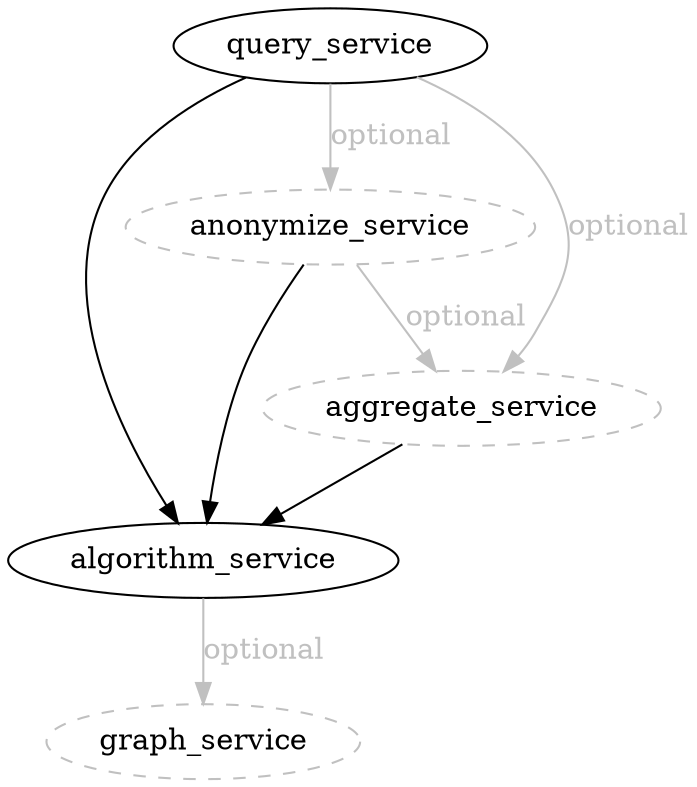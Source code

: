 digraph G {
  query_service -> algorithm_service ;
  query_service -> anonymize_service [color=gray, fontcolor=gray, label="optional"] ;
  query_service -> aggregate_service [color=gray, fontcolor=gray, label="optional"] ;
  query_service [color=black, style=solid];
  anonymize_service -> algorithm_service ;
  anonymize_service -> aggregate_service [color=gray, fontcolor=gray, label="optional"] ;
  anonymize_service [color=gray, style=dashed];
  aggregate_service -> algorithm_service ;
  aggregate_service [color=gray, style=dashed];
  algorithm_service -> graph_service [color=gray, fontcolor=gray, label="optional"] ;
  algorithm_service [color=black, style=solid];
  graph_service [color=gray, style=dashed];
}
